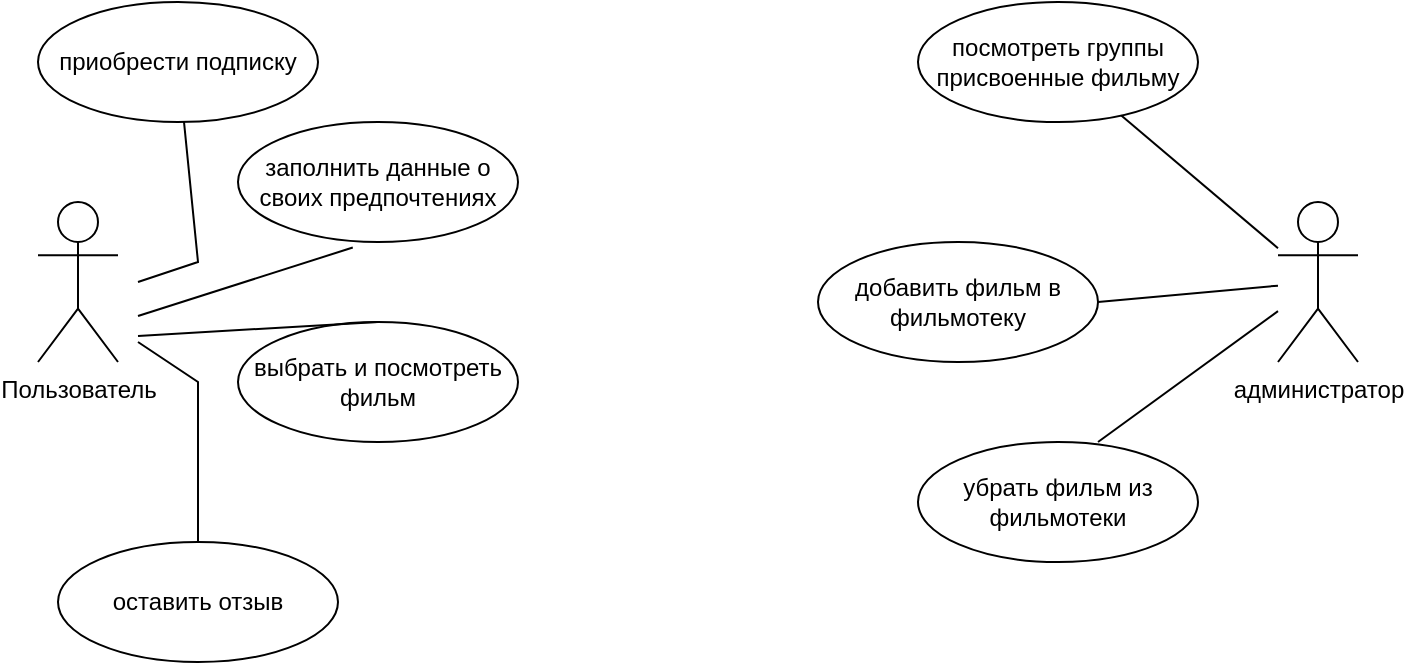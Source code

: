 <mxfile version="24.8.0" pages="3">
  <diagram id="aJzamvg7pJHE4_cSKNK6" name="Страница — 3">
    <mxGraphModel dx="844" dy="460" grid="1" gridSize="10" guides="1" tooltips="1" connect="1" arrows="1" fold="1" page="1" pageScale="1" pageWidth="827" pageHeight="1169" math="0" shadow="0">
      <root>
        <mxCell id="0" />
        <mxCell id="1" parent="0" />
        <mxCell id="3f-O7R7TfZXvoifJNQUg-1" value="Пользователь&lt;div&gt;&lt;br&gt;&lt;/div&gt;" style="shape=umlActor;verticalLabelPosition=bottom;verticalAlign=top;html=1;outlineConnect=0;" vertex="1" parent="1">
          <mxGeometry x="100" y="240" width="40" height="80" as="geometry" />
        </mxCell>
        <mxCell id="3f-O7R7TfZXvoifJNQUg-3" value="заполнить данные о своих предпочтениях" style="ellipse;whiteSpace=wrap;html=1;" vertex="1" parent="1">
          <mxGeometry x="200" y="200" width="140" height="60" as="geometry" />
        </mxCell>
        <mxCell id="3f-O7R7TfZXvoifJNQUg-4" value="приобрести подписку" style="ellipse;whiteSpace=wrap;html=1;" vertex="1" parent="1">
          <mxGeometry x="100" y="140" width="140" height="60" as="geometry" />
        </mxCell>
        <mxCell id="3f-O7R7TfZXvoifJNQUg-5" value="выбрать и посмотреть фильм" style="ellipse;whiteSpace=wrap;html=1;" vertex="1" parent="1">
          <mxGeometry x="200" y="300" width="140" height="60" as="geometry" />
        </mxCell>
        <mxCell id="3f-O7R7TfZXvoifJNQUg-6" value="оставить отзыв" style="ellipse;whiteSpace=wrap;html=1;" vertex="1" parent="1">
          <mxGeometry x="110" y="410" width="140" height="60" as="geometry" />
        </mxCell>
        <mxCell id="3f-O7R7TfZXvoifJNQUg-9" value="" style="endArrow=none;html=1;rounded=0;" edge="1" parent="1" source="3f-O7R7TfZXvoifJNQUg-6">
          <mxGeometry width="50" height="50" relative="1" as="geometry">
            <mxPoint x="400" y="370" as="sourcePoint" />
            <mxPoint x="150" y="310" as="targetPoint" />
            <Array as="points">
              <mxPoint x="180" y="330" />
            </Array>
          </mxGeometry>
        </mxCell>
        <mxCell id="3f-O7R7TfZXvoifJNQUg-10" value="" style="endArrow=none;html=1;rounded=0;exitX=0.5;exitY=0;exitDx=0;exitDy=0;" edge="1" parent="1" source="3f-O7R7TfZXvoifJNQUg-5">
          <mxGeometry width="50" height="50" relative="1" as="geometry">
            <mxPoint x="190" y="420" as="sourcePoint" />
            <mxPoint x="150" y="307" as="targetPoint" />
            <Array as="points" />
          </mxGeometry>
        </mxCell>
        <mxCell id="3f-O7R7TfZXvoifJNQUg-11" value="" style="endArrow=none;html=1;rounded=0;exitX=0.41;exitY=1.046;exitDx=0;exitDy=0;exitPerimeter=0;" edge="1" parent="1" source="3f-O7R7TfZXvoifJNQUg-3">
          <mxGeometry width="50" height="50" relative="1" as="geometry">
            <mxPoint x="270" y="290" as="sourcePoint" />
            <mxPoint x="150" y="297" as="targetPoint" />
            <Array as="points" />
          </mxGeometry>
        </mxCell>
        <mxCell id="3f-O7R7TfZXvoifJNQUg-12" value="" style="endArrow=none;html=1;rounded=0;" edge="1" parent="1" source="3f-O7R7TfZXvoifJNQUg-4">
          <mxGeometry width="50" height="50" relative="1" as="geometry">
            <mxPoint x="190" y="420" as="sourcePoint" />
            <mxPoint x="150" y="280" as="targetPoint" />
            <Array as="points">
              <mxPoint x="180" y="270" />
            </Array>
          </mxGeometry>
        </mxCell>
        <mxCell id="3f-O7R7TfZXvoifJNQUg-13" value="администратор" style="shape=umlActor;verticalLabelPosition=bottom;verticalAlign=top;html=1;outlineConnect=0;" vertex="1" parent="1">
          <mxGeometry x="720" y="240" width="40" height="80" as="geometry" />
        </mxCell>
        <mxCell id="3f-O7R7TfZXvoifJNQUg-14" value="добавить фильм в фильмотеку" style="ellipse;whiteSpace=wrap;html=1;" vertex="1" parent="1">
          <mxGeometry x="490" y="260" width="140" height="60" as="geometry" />
        </mxCell>
        <mxCell id="3f-O7R7TfZXvoifJNQUg-15" value="" style="endArrow=none;html=1;rounded=0;entryX=1;entryY=0.5;entryDx=0;entryDy=0;" edge="1" parent="1" source="3f-O7R7TfZXvoifJNQUg-13" target="3f-O7R7TfZXvoifJNQUg-14">
          <mxGeometry width="50" height="50" relative="1" as="geometry">
            <mxPoint x="740" y="286.5" as="sourcePoint" />
            <mxPoint x="620" y="293.5" as="targetPoint" />
            <Array as="points" />
          </mxGeometry>
        </mxCell>
        <mxCell id="3f-O7R7TfZXvoifJNQUg-16" value="убрать фильм из фильмотеки" style="ellipse;whiteSpace=wrap;html=1;" vertex="1" parent="1">
          <mxGeometry x="540" y="360" width="140" height="60" as="geometry" />
        </mxCell>
        <mxCell id="3f-O7R7TfZXvoifJNQUg-17" value="" style="endArrow=none;html=1;rounded=0;entryX=1;entryY=0.5;entryDx=0;entryDy=0;" edge="1" parent="1" source="3f-O7R7TfZXvoifJNQUg-13">
          <mxGeometry width="50" height="50" relative="1" as="geometry">
            <mxPoint x="720" y="352" as="sourcePoint" />
            <mxPoint x="630" y="360" as="targetPoint" />
            <Array as="points" />
          </mxGeometry>
        </mxCell>
        <mxCell id="3f-O7R7TfZXvoifJNQUg-19" value="посмотреть группы присвоенные фильму" style="ellipse;whiteSpace=wrap;html=1;" vertex="1" parent="1">
          <mxGeometry x="540" y="140" width="140" height="60" as="geometry" />
        </mxCell>
        <mxCell id="3f-O7R7TfZXvoifJNQUg-20" value="" style="endArrow=none;html=1;rounded=0;" edge="1" parent="1" source="3f-O7R7TfZXvoifJNQUg-19" target="3f-O7R7TfZXvoifJNQUg-13">
          <mxGeometry width="50" height="50" relative="1" as="geometry">
            <mxPoint x="720" y="200" as="sourcePoint" />
            <mxPoint x="630" y="265" as="targetPoint" />
            <Array as="points" />
          </mxGeometry>
        </mxCell>
      </root>
    </mxGraphModel>
  </diagram>
  <diagram id="xkIdjFDOpOMnGKvs9ujq" name="Страница — 4">
    <mxGraphModel dx="1224" dy="667" grid="1" gridSize="10" guides="1" tooltips="1" connect="1" arrows="1" fold="1" page="1" pageScale="1" pageWidth="827" pageHeight="1169" math="0" shadow="0">
      <root>
        <mxCell id="0" />
        <mxCell id="1" parent="0" />
        <mxCell id="wIJCy8qbQPiTf03IA1j--1" value="Пользователь" style="shape=table;startSize=30;container=1;collapsible=1;childLayout=tableLayout;fixedRows=1;rowLines=0;fontStyle=1;align=center;resizeLast=1;html=1;" vertex="1" parent="1">
          <mxGeometry x="60" y="220" width="180" height="140" as="geometry" />
        </mxCell>
        <mxCell id="wIJCy8qbQPiTf03IA1j--2" value="" style="shape=tableRow;horizontal=0;startSize=0;swimlaneHead=0;swimlaneBody=0;fillColor=none;collapsible=0;dropTarget=0;points=[[0,0.5],[1,0.5]];portConstraint=eastwest;top=0;left=0;right=0;bottom=1;" vertex="1" parent="wIJCy8qbQPiTf03IA1j--1">
          <mxGeometry y="30" width="180" height="30" as="geometry" />
        </mxCell>
        <mxCell id="wIJCy8qbQPiTf03IA1j--3" value="PK" style="shape=partialRectangle;connectable=0;fillColor=none;top=0;left=0;bottom=0;right=0;fontStyle=1;overflow=hidden;whiteSpace=wrap;html=1;" vertex="1" parent="wIJCy8qbQPiTf03IA1j--2">
          <mxGeometry width="30" height="30" as="geometry">
            <mxRectangle width="30" height="30" as="alternateBounds" />
          </mxGeometry>
        </mxCell>
        <mxCell id="wIJCy8qbQPiTf03IA1j--4" value="Почта" style="shape=partialRectangle;connectable=0;fillColor=none;top=0;left=0;bottom=0;right=0;align=left;spacingLeft=6;fontStyle=5;overflow=hidden;whiteSpace=wrap;html=1;" vertex="1" parent="wIJCy8qbQPiTf03IA1j--2">
          <mxGeometry x="30" width="150" height="30" as="geometry">
            <mxRectangle width="150" height="30" as="alternateBounds" />
          </mxGeometry>
        </mxCell>
        <mxCell id="wIJCy8qbQPiTf03IA1j--5" value="" style="shape=tableRow;horizontal=0;startSize=0;swimlaneHead=0;swimlaneBody=0;fillColor=none;collapsible=0;dropTarget=0;points=[[0,0.5],[1,0.5]];portConstraint=eastwest;top=0;left=0;right=0;bottom=0;" vertex="1" parent="wIJCy8qbQPiTf03IA1j--1">
          <mxGeometry y="60" width="180" height="30" as="geometry" />
        </mxCell>
        <mxCell id="wIJCy8qbQPiTf03IA1j--6" value="" style="shape=partialRectangle;connectable=0;fillColor=none;top=0;left=0;bottom=0;right=0;editable=1;overflow=hidden;whiteSpace=wrap;html=1;" vertex="1" parent="wIJCy8qbQPiTf03IA1j--5">
          <mxGeometry width="30" height="30" as="geometry">
            <mxRectangle width="30" height="30" as="alternateBounds" />
          </mxGeometry>
        </mxCell>
        <mxCell id="wIJCy8qbQPiTf03IA1j--7" value="Имя" style="shape=partialRectangle;connectable=0;fillColor=none;top=0;left=0;bottom=0;right=0;align=left;spacingLeft=6;overflow=hidden;whiteSpace=wrap;html=1;" vertex="1" parent="wIJCy8qbQPiTf03IA1j--5">
          <mxGeometry x="30" width="150" height="30" as="geometry">
            <mxRectangle width="150" height="30" as="alternateBounds" />
          </mxGeometry>
        </mxCell>
        <mxCell id="wIJCy8qbQPiTf03IA1j--8" value="" style="shape=tableRow;horizontal=0;startSize=0;swimlaneHead=0;swimlaneBody=0;fillColor=none;collapsible=0;dropTarget=0;points=[[0,0.5],[1,0.5]];portConstraint=eastwest;top=0;left=0;right=0;bottom=0;" vertex="1" parent="wIJCy8qbQPiTf03IA1j--1">
          <mxGeometry y="90" width="180" height="30" as="geometry" />
        </mxCell>
        <mxCell id="wIJCy8qbQPiTf03IA1j--9" value="" style="shape=partialRectangle;connectable=0;fillColor=none;top=0;left=0;bottom=0;right=0;editable=1;overflow=hidden;whiteSpace=wrap;html=1;" vertex="1" parent="wIJCy8qbQPiTf03IA1j--8">
          <mxGeometry width="30" height="30" as="geometry">
            <mxRectangle width="30" height="30" as="alternateBounds" />
          </mxGeometry>
        </mxCell>
        <mxCell id="wIJCy8qbQPiTf03IA1j--10" value="Целевые группы" style="shape=partialRectangle;connectable=0;fillColor=none;top=0;left=0;bottom=0;right=0;align=left;spacingLeft=6;overflow=hidden;whiteSpace=wrap;html=1;" vertex="1" parent="wIJCy8qbQPiTf03IA1j--8">
          <mxGeometry x="30" width="150" height="30" as="geometry">
            <mxRectangle width="150" height="30" as="alternateBounds" />
          </mxGeometry>
        </mxCell>
        <mxCell id="wIJCy8qbQPiTf03IA1j--11" value="" style="shape=tableRow;horizontal=0;startSize=0;swimlaneHead=0;swimlaneBody=0;fillColor=none;collapsible=0;dropTarget=0;points=[[0,0.5],[1,0.5]];portConstraint=eastwest;top=0;left=0;right=0;bottom=0;" vertex="1" parent="wIJCy8qbQPiTf03IA1j--1">
          <mxGeometry y="120" width="180" height="20" as="geometry" />
        </mxCell>
        <mxCell id="wIJCy8qbQPiTf03IA1j--12" value="" style="shape=partialRectangle;connectable=0;fillColor=none;top=0;left=0;bottom=0;right=0;editable=1;overflow=hidden;whiteSpace=wrap;html=1;" vertex="1" parent="wIJCy8qbQPiTf03IA1j--11">
          <mxGeometry width="30" height="20" as="geometry">
            <mxRectangle width="30" height="20" as="alternateBounds" />
          </mxGeometry>
        </mxCell>
        <mxCell id="wIJCy8qbQPiTf03IA1j--13" value="" style="shape=partialRectangle;connectable=0;fillColor=none;top=0;left=0;bottom=0;right=0;align=left;spacingLeft=6;overflow=hidden;whiteSpace=wrap;html=1;" vertex="1" parent="wIJCy8qbQPiTf03IA1j--11">
          <mxGeometry x="30" width="150" height="20" as="geometry">
            <mxRectangle width="150" height="20" as="alternateBounds" />
          </mxGeometry>
        </mxCell>
        <mxCell id="wIJCy8qbQPiTf03IA1j--33" value="Фильм" style="shape=table;startSize=30;container=1;collapsible=1;childLayout=tableLayout;fixedRows=1;rowLines=0;fontStyle=1;align=center;resizeLast=1;html=1;" vertex="1" parent="1">
          <mxGeometry x="320" y="20" width="180" height="150" as="geometry" />
        </mxCell>
        <mxCell id="wIJCy8qbQPiTf03IA1j--34" value="" style="shape=tableRow;horizontal=0;startSize=0;swimlaneHead=0;swimlaneBody=0;fillColor=none;collapsible=0;dropTarget=0;points=[[0,0.5],[1,0.5]];portConstraint=eastwest;top=0;left=0;right=0;bottom=1;" vertex="1" parent="wIJCy8qbQPiTf03IA1j--33">
          <mxGeometry y="30" width="180" height="30" as="geometry" />
        </mxCell>
        <mxCell id="wIJCy8qbQPiTf03IA1j--35" value="PK" style="shape=partialRectangle;connectable=0;fillColor=none;top=0;left=0;bottom=0;right=0;fontStyle=1;overflow=hidden;whiteSpace=wrap;html=1;" vertex="1" parent="wIJCy8qbQPiTf03IA1j--34">
          <mxGeometry width="30" height="30" as="geometry">
            <mxRectangle width="30" height="30" as="alternateBounds" />
          </mxGeometry>
        </mxCell>
        <mxCell id="wIJCy8qbQPiTf03IA1j--36" value="id Фильма" style="shape=partialRectangle;connectable=0;fillColor=none;top=0;left=0;bottom=0;right=0;align=left;spacingLeft=6;fontStyle=5;overflow=hidden;whiteSpace=wrap;html=1;" vertex="1" parent="wIJCy8qbQPiTf03IA1j--34">
          <mxGeometry x="30" width="150" height="30" as="geometry">
            <mxRectangle width="150" height="30" as="alternateBounds" />
          </mxGeometry>
        </mxCell>
        <mxCell id="wIJCy8qbQPiTf03IA1j--37" value="" style="shape=tableRow;horizontal=0;startSize=0;swimlaneHead=0;swimlaneBody=0;fillColor=none;collapsible=0;dropTarget=0;points=[[0,0.5],[1,0.5]];portConstraint=eastwest;top=0;left=0;right=0;bottom=0;" vertex="1" parent="wIJCy8qbQPiTf03IA1j--33">
          <mxGeometry y="60" width="180" height="30" as="geometry" />
        </mxCell>
        <mxCell id="wIJCy8qbQPiTf03IA1j--38" value="" style="shape=partialRectangle;connectable=0;fillColor=none;top=0;left=0;bottom=0;right=0;editable=1;overflow=hidden;whiteSpace=wrap;html=1;" vertex="1" parent="wIJCy8qbQPiTf03IA1j--37">
          <mxGeometry width="30" height="30" as="geometry">
            <mxRectangle width="30" height="30" as="alternateBounds" />
          </mxGeometry>
        </mxCell>
        <mxCell id="wIJCy8qbQPiTf03IA1j--39" value="Название" style="shape=partialRectangle;connectable=0;fillColor=none;top=0;left=0;bottom=0;right=0;align=left;spacingLeft=6;overflow=hidden;whiteSpace=wrap;html=1;" vertex="1" parent="wIJCy8qbQPiTf03IA1j--37">
          <mxGeometry x="30" width="150" height="30" as="geometry">
            <mxRectangle width="150" height="30" as="alternateBounds" />
          </mxGeometry>
        </mxCell>
        <mxCell id="wIJCy8qbQPiTf03IA1j--40" value="" style="shape=tableRow;horizontal=0;startSize=0;swimlaneHead=0;swimlaneBody=0;fillColor=none;collapsible=0;dropTarget=0;points=[[0,0.5],[1,0.5]];portConstraint=eastwest;top=0;left=0;right=0;bottom=0;" vertex="1" parent="wIJCy8qbQPiTf03IA1j--33">
          <mxGeometry y="90" width="180" height="30" as="geometry" />
        </mxCell>
        <mxCell id="wIJCy8qbQPiTf03IA1j--41" value="" style="shape=partialRectangle;connectable=0;fillColor=none;top=0;left=0;bottom=0;right=0;editable=1;overflow=hidden;whiteSpace=wrap;html=1;" vertex="1" parent="wIJCy8qbQPiTf03IA1j--40">
          <mxGeometry width="30" height="30" as="geometry">
            <mxRectangle width="30" height="30" as="alternateBounds" />
          </mxGeometry>
        </mxCell>
        <mxCell id="wIJCy8qbQPiTf03IA1j--42" value="Год выпуска" style="shape=partialRectangle;connectable=0;fillColor=none;top=0;left=0;bottom=0;right=0;align=left;spacingLeft=6;overflow=hidden;whiteSpace=wrap;html=1;" vertex="1" parent="wIJCy8qbQPiTf03IA1j--40">
          <mxGeometry x="30" width="150" height="30" as="geometry">
            <mxRectangle width="150" height="30" as="alternateBounds" />
          </mxGeometry>
        </mxCell>
        <mxCell id="wIJCy8qbQPiTf03IA1j--43" value="" style="shape=tableRow;horizontal=0;startSize=0;swimlaneHead=0;swimlaneBody=0;fillColor=none;collapsible=0;dropTarget=0;points=[[0,0.5],[1,0.5]];portConstraint=eastwest;top=0;left=0;right=0;bottom=0;" vertex="1" parent="wIJCy8qbQPiTf03IA1j--33">
          <mxGeometry y="120" width="180" height="30" as="geometry" />
        </mxCell>
        <mxCell id="wIJCy8qbQPiTf03IA1j--44" value="" style="shape=partialRectangle;connectable=0;fillColor=none;top=0;left=0;bottom=0;right=0;editable=1;overflow=hidden;whiteSpace=wrap;html=1;" vertex="1" parent="wIJCy8qbQPiTf03IA1j--43">
          <mxGeometry width="30" height="30" as="geometry">
            <mxRectangle width="30" height="30" as="alternateBounds" />
          </mxGeometry>
        </mxCell>
        <mxCell id="wIJCy8qbQPiTf03IA1j--45" value="Описание" style="shape=partialRectangle;connectable=0;fillColor=none;top=0;left=0;bottom=0;right=0;align=left;spacingLeft=6;overflow=hidden;whiteSpace=wrap;html=1;" vertex="1" parent="wIJCy8qbQPiTf03IA1j--43">
          <mxGeometry x="30" width="150" height="30" as="geometry">
            <mxRectangle width="150" height="30" as="alternateBounds" />
          </mxGeometry>
        </mxCell>
        <mxCell id="wIJCy8qbQPiTf03IA1j--63" value="Отзыв" style="shape=table;startSize=30;container=1;collapsible=1;childLayout=tableLayout;fixedRows=1;rowLines=0;fontStyle=1;align=center;resizeLast=1;html=1;" vertex="1" parent="1">
          <mxGeometry x="320" y="495" width="180" height="180" as="geometry" />
        </mxCell>
        <mxCell id="wIJCy8qbQPiTf03IA1j--64" value="" style="shape=tableRow;horizontal=0;startSize=0;swimlaneHead=0;swimlaneBody=0;fillColor=none;collapsible=0;dropTarget=0;points=[[0,0.5],[1,0.5]];portConstraint=eastwest;top=0;left=0;right=0;bottom=1;" vertex="1" parent="wIJCy8qbQPiTf03IA1j--63">
          <mxGeometry y="30" width="180" height="30" as="geometry" />
        </mxCell>
        <mxCell id="wIJCy8qbQPiTf03IA1j--65" value="PK" style="shape=partialRectangle;connectable=0;fillColor=none;top=0;left=0;bottom=0;right=0;fontStyle=1;overflow=hidden;whiteSpace=wrap;html=1;" vertex="1" parent="wIJCy8qbQPiTf03IA1j--64">
          <mxGeometry width="30" height="30" as="geometry">
            <mxRectangle width="30" height="30" as="alternateBounds" />
          </mxGeometry>
        </mxCell>
        <mxCell id="wIJCy8qbQPiTf03IA1j--66" value="id Отзыва" style="shape=partialRectangle;connectable=0;fillColor=none;top=0;left=0;bottom=0;right=0;align=left;spacingLeft=6;fontStyle=5;overflow=hidden;whiteSpace=wrap;html=1;" vertex="1" parent="wIJCy8qbQPiTf03IA1j--64">
          <mxGeometry x="30" width="150" height="30" as="geometry">
            <mxRectangle width="150" height="30" as="alternateBounds" />
          </mxGeometry>
        </mxCell>
        <mxCell id="wIJCy8qbQPiTf03IA1j--67" value="" style="shape=tableRow;horizontal=0;startSize=0;swimlaneHead=0;swimlaneBody=0;fillColor=none;collapsible=0;dropTarget=0;points=[[0,0.5],[1,0.5]];portConstraint=eastwest;top=0;left=0;right=0;bottom=0;" vertex="1" parent="wIJCy8qbQPiTf03IA1j--63">
          <mxGeometry y="60" width="180" height="30" as="geometry" />
        </mxCell>
        <mxCell id="wIJCy8qbQPiTf03IA1j--68" value="FK" style="shape=partialRectangle;connectable=0;fillColor=none;top=0;left=0;bottom=0;right=0;editable=1;overflow=hidden;whiteSpace=wrap;html=1;" vertex="1" parent="wIJCy8qbQPiTf03IA1j--67">
          <mxGeometry width="30" height="30" as="geometry">
            <mxRectangle width="30" height="30" as="alternateBounds" />
          </mxGeometry>
        </mxCell>
        <mxCell id="wIJCy8qbQPiTf03IA1j--69" value="id Фильма" style="shape=partialRectangle;connectable=0;fillColor=none;top=0;left=0;bottom=0;right=0;align=left;spacingLeft=6;overflow=hidden;whiteSpace=wrap;html=1;" vertex="1" parent="wIJCy8qbQPiTf03IA1j--67">
          <mxGeometry x="30" width="150" height="30" as="geometry">
            <mxRectangle width="150" height="30" as="alternateBounds" />
          </mxGeometry>
        </mxCell>
        <mxCell id="wIJCy8qbQPiTf03IA1j--70" value="" style="shape=tableRow;horizontal=0;startSize=0;swimlaneHead=0;swimlaneBody=0;fillColor=none;collapsible=0;dropTarget=0;points=[[0,0.5],[1,0.5]];portConstraint=eastwest;top=0;left=0;right=0;bottom=0;" vertex="1" parent="wIJCy8qbQPiTf03IA1j--63">
          <mxGeometry y="90" width="180" height="30" as="geometry" />
        </mxCell>
        <mxCell id="wIJCy8qbQPiTf03IA1j--71" value="FK" style="shape=partialRectangle;connectable=0;fillColor=none;top=0;left=0;bottom=0;right=0;editable=1;overflow=hidden;whiteSpace=wrap;html=1;" vertex="1" parent="wIJCy8qbQPiTf03IA1j--70">
          <mxGeometry width="30" height="30" as="geometry">
            <mxRectangle width="30" height="30" as="alternateBounds" />
          </mxGeometry>
        </mxCell>
        <mxCell id="wIJCy8qbQPiTf03IA1j--72" value="Почта пользователя" style="shape=partialRectangle;connectable=0;fillColor=none;top=0;left=0;bottom=0;right=0;align=left;spacingLeft=6;overflow=hidden;whiteSpace=wrap;html=1;" vertex="1" parent="wIJCy8qbQPiTf03IA1j--70">
          <mxGeometry x="30" width="150" height="30" as="geometry">
            <mxRectangle width="150" height="30" as="alternateBounds" />
          </mxGeometry>
        </mxCell>
        <mxCell id="wIJCy8qbQPiTf03IA1j--76" value="" style="shape=tableRow;horizontal=0;startSize=0;swimlaneHead=0;swimlaneBody=0;fillColor=none;collapsible=0;dropTarget=0;points=[[0,0.5],[1,0.5]];portConstraint=eastwest;top=0;left=0;right=0;bottom=0;" vertex="1" parent="wIJCy8qbQPiTf03IA1j--63">
          <mxGeometry y="120" width="180" height="30" as="geometry" />
        </mxCell>
        <mxCell id="wIJCy8qbQPiTf03IA1j--77" value="" style="shape=partialRectangle;connectable=0;fillColor=none;top=0;left=0;bottom=0;right=0;editable=1;overflow=hidden;whiteSpace=wrap;html=1;" vertex="1" parent="wIJCy8qbQPiTf03IA1j--76">
          <mxGeometry width="30" height="30" as="geometry">
            <mxRectangle width="30" height="30" as="alternateBounds" />
          </mxGeometry>
        </mxCell>
        <mxCell id="wIJCy8qbQPiTf03IA1j--78" value="оценка" style="shape=partialRectangle;connectable=0;fillColor=none;top=0;left=0;bottom=0;right=0;align=left;spacingLeft=6;overflow=hidden;whiteSpace=wrap;html=1;" vertex="1" parent="wIJCy8qbQPiTf03IA1j--76">
          <mxGeometry x="30" width="150" height="30" as="geometry">
            <mxRectangle width="150" height="30" as="alternateBounds" />
          </mxGeometry>
        </mxCell>
        <mxCell id="wIJCy8qbQPiTf03IA1j--73" value="" style="shape=tableRow;horizontal=0;startSize=0;swimlaneHead=0;swimlaneBody=0;fillColor=none;collapsible=0;dropTarget=0;points=[[0,0.5],[1,0.5]];portConstraint=eastwest;top=0;left=0;right=0;bottom=0;" vertex="1" parent="wIJCy8qbQPiTf03IA1j--63">
          <mxGeometry y="150" width="180" height="30" as="geometry" />
        </mxCell>
        <mxCell id="wIJCy8qbQPiTf03IA1j--74" value="" style="shape=partialRectangle;connectable=0;fillColor=none;top=0;left=0;bottom=0;right=0;editable=1;overflow=hidden;whiteSpace=wrap;html=1;" vertex="1" parent="wIJCy8qbQPiTf03IA1j--73">
          <mxGeometry width="30" height="30" as="geometry">
            <mxRectangle width="30" height="30" as="alternateBounds" />
          </mxGeometry>
        </mxCell>
        <mxCell id="wIJCy8qbQPiTf03IA1j--75" value="комментарий" style="shape=partialRectangle;connectable=0;fillColor=none;top=0;left=0;bottom=0;right=0;align=left;spacingLeft=6;overflow=hidden;whiteSpace=wrap;html=1;" vertex="1" parent="wIJCy8qbQPiTf03IA1j--73">
          <mxGeometry x="30" width="150" height="30" as="geometry">
            <mxRectangle width="150" height="30" as="alternateBounds" />
          </mxGeometry>
        </mxCell>
        <mxCell id="wIJCy8qbQPiTf03IA1j--80" value="" style="edgeStyle=entityRelationEdgeStyle;fontSize=12;html=1;endArrow=ERzeroToMany;startArrow=ERmandOne;rounded=0;entryX=0;entryY=0.5;entryDx=0;entryDy=0;exitX=1;exitY=0.5;exitDx=0;exitDy=0;" edge="1" parent="1" source="wIJCy8qbQPiTf03IA1j--2" target="wIJCy8qbQPiTf03IA1j--70">
          <mxGeometry width="100" height="100" relative="1" as="geometry">
            <mxPoint x="410" y="350" as="sourcePoint" />
            <mxPoint x="510" y="250" as="targetPoint" />
            <Array as="points">
              <mxPoint x="170" y="440" />
              <mxPoint x="170" y="420" />
            </Array>
          </mxGeometry>
        </mxCell>
        <mxCell id="wIJCy8qbQPiTf03IA1j--82" value="Администратор" style="shape=table;startSize=30;container=1;collapsible=1;childLayout=tableLayout;fixedRows=1;rowLines=0;fontStyle=1;align=center;resizeLast=1;html=1;" vertex="1" parent="1">
          <mxGeometry x="590" y="220" width="180" height="140" as="geometry" />
        </mxCell>
        <mxCell id="wIJCy8qbQPiTf03IA1j--83" value="" style="shape=tableRow;horizontal=0;startSize=0;swimlaneHead=0;swimlaneBody=0;fillColor=none;collapsible=0;dropTarget=0;points=[[0,0.5],[1,0.5]];portConstraint=eastwest;top=0;left=0;right=0;bottom=1;" vertex="1" parent="wIJCy8qbQPiTf03IA1j--82">
          <mxGeometry y="30" width="180" height="30" as="geometry" />
        </mxCell>
        <mxCell id="wIJCy8qbQPiTf03IA1j--84" value="PK" style="shape=partialRectangle;connectable=0;fillColor=none;top=0;left=0;bottom=0;right=0;fontStyle=1;overflow=hidden;whiteSpace=wrap;html=1;" vertex="1" parent="wIJCy8qbQPiTf03IA1j--83">
          <mxGeometry width="30" height="30" as="geometry">
            <mxRectangle width="30" height="30" as="alternateBounds" />
          </mxGeometry>
        </mxCell>
        <mxCell id="wIJCy8qbQPiTf03IA1j--85" value="id Администратора" style="shape=partialRectangle;connectable=0;fillColor=none;top=0;left=0;bottom=0;right=0;align=left;spacingLeft=6;fontStyle=5;overflow=hidden;whiteSpace=wrap;html=1;" vertex="1" parent="wIJCy8qbQPiTf03IA1j--83">
          <mxGeometry x="30" width="150" height="30" as="geometry">
            <mxRectangle width="150" height="30" as="alternateBounds" />
          </mxGeometry>
        </mxCell>
        <mxCell id="wIJCy8qbQPiTf03IA1j--86" value="" style="shape=tableRow;horizontal=0;startSize=0;swimlaneHead=0;swimlaneBody=0;fillColor=none;collapsible=0;dropTarget=0;points=[[0,0.5],[1,0.5]];portConstraint=eastwest;top=0;left=0;right=0;bottom=0;" vertex="1" parent="wIJCy8qbQPiTf03IA1j--82">
          <mxGeometry y="60" width="180" height="30" as="geometry" />
        </mxCell>
        <mxCell id="wIJCy8qbQPiTf03IA1j--87" value="" style="shape=partialRectangle;connectable=0;fillColor=none;top=0;left=0;bottom=0;right=0;editable=1;overflow=hidden;whiteSpace=wrap;html=1;" vertex="1" parent="wIJCy8qbQPiTf03IA1j--86">
          <mxGeometry width="30" height="30" as="geometry">
            <mxRectangle width="30" height="30" as="alternateBounds" />
          </mxGeometry>
        </mxCell>
        <mxCell id="wIJCy8qbQPiTf03IA1j--88" value="имя" style="shape=partialRectangle;connectable=0;fillColor=none;top=0;left=0;bottom=0;right=0;align=left;spacingLeft=6;overflow=hidden;whiteSpace=wrap;html=1;" vertex="1" parent="wIJCy8qbQPiTf03IA1j--86">
          <mxGeometry x="30" width="150" height="30" as="geometry">
            <mxRectangle width="150" height="30" as="alternateBounds" />
          </mxGeometry>
        </mxCell>
        <mxCell id="wIJCy8qbQPiTf03IA1j--89" value="" style="shape=tableRow;horizontal=0;startSize=0;swimlaneHead=0;swimlaneBody=0;fillColor=none;collapsible=0;dropTarget=0;points=[[0,0.5],[1,0.5]];portConstraint=eastwest;top=0;left=0;right=0;bottom=0;" vertex="1" parent="wIJCy8qbQPiTf03IA1j--82">
          <mxGeometry y="90" width="180" height="30" as="geometry" />
        </mxCell>
        <mxCell id="wIJCy8qbQPiTf03IA1j--90" value="" style="shape=partialRectangle;connectable=0;fillColor=none;top=0;left=0;bottom=0;right=0;editable=1;overflow=hidden;whiteSpace=wrap;html=1;" vertex="1" parent="wIJCy8qbQPiTf03IA1j--89">
          <mxGeometry width="30" height="30" as="geometry">
            <mxRectangle width="30" height="30" as="alternateBounds" />
          </mxGeometry>
        </mxCell>
        <mxCell id="wIJCy8qbQPiTf03IA1j--91" value="почта" style="shape=partialRectangle;connectable=0;fillColor=none;top=0;left=0;bottom=0;right=0;align=left;spacingLeft=6;overflow=hidden;whiteSpace=wrap;html=1;" vertex="1" parent="wIJCy8qbQPiTf03IA1j--89">
          <mxGeometry x="30" width="150" height="30" as="geometry">
            <mxRectangle width="150" height="30" as="alternateBounds" />
          </mxGeometry>
        </mxCell>
        <mxCell id="wIJCy8qbQPiTf03IA1j--92" value="" style="shape=tableRow;horizontal=0;startSize=0;swimlaneHead=0;swimlaneBody=0;fillColor=none;collapsible=0;dropTarget=0;points=[[0,0.5],[1,0.5]];portConstraint=eastwest;top=0;left=0;right=0;bottom=0;" vertex="1" parent="wIJCy8qbQPiTf03IA1j--82">
          <mxGeometry y="120" width="180" height="20" as="geometry" />
        </mxCell>
        <mxCell id="wIJCy8qbQPiTf03IA1j--93" value="" style="shape=partialRectangle;connectable=0;fillColor=none;top=0;left=0;bottom=0;right=0;editable=1;overflow=hidden;whiteSpace=wrap;html=1;" vertex="1" parent="wIJCy8qbQPiTf03IA1j--92">
          <mxGeometry width="30" height="20" as="geometry">
            <mxRectangle width="30" height="20" as="alternateBounds" />
          </mxGeometry>
        </mxCell>
        <mxCell id="wIJCy8qbQPiTf03IA1j--94" value="" style="shape=partialRectangle;connectable=0;fillColor=none;top=0;left=0;bottom=0;right=0;align=left;spacingLeft=6;overflow=hidden;whiteSpace=wrap;html=1;" vertex="1" parent="wIJCy8qbQPiTf03IA1j--92">
          <mxGeometry x="30" width="150" height="20" as="geometry">
            <mxRectangle width="150" height="20" as="alternateBounds" />
          </mxGeometry>
        </mxCell>
        <mxCell id="wIJCy8qbQPiTf03IA1j--95" value="" style="edgeStyle=entityRelationEdgeStyle;fontSize=12;html=1;endArrow=ERoneToMany;startArrow=ERmandOne;rounded=0;entryX=1;entryY=0.25;entryDx=0;entryDy=0;exitX=-0.022;exitY=0.093;exitDx=0;exitDy=0;exitPerimeter=0;" edge="1" parent="1" source="wIJCy8qbQPiTf03IA1j--82" target="wIJCy8qbQPiTf03IA1j--33">
          <mxGeometry width="100" height="100" relative="1" as="geometry">
            <mxPoint x="650" y="190" as="sourcePoint" />
            <mxPoint x="540" y="260" as="targetPoint" />
          </mxGeometry>
        </mxCell>
        <mxCell id="a96oUlowdI7t2f-S3ibD-1" value="Группа" style="shape=table;startSize=30;container=1;collapsible=1;childLayout=tableLayout;fixedRows=1;rowLines=0;fontStyle=1;align=center;resizeLast=1;html=1;" vertex="1" parent="1">
          <mxGeometry x="60" y="40" width="180" height="110" as="geometry" />
        </mxCell>
        <mxCell id="a96oUlowdI7t2f-S3ibD-2" value="" style="shape=tableRow;horizontal=0;startSize=0;swimlaneHead=0;swimlaneBody=0;fillColor=none;collapsible=0;dropTarget=0;points=[[0,0.5],[1,0.5]];portConstraint=eastwest;top=0;left=0;right=0;bottom=1;" vertex="1" parent="a96oUlowdI7t2f-S3ibD-1">
          <mxGeometry y="30" width="180" height="30" as="geometry" />
        </mxCell>
        <mxCell id="a96oUlowdI7t2f-S3ibD-3" value="PK" style="shape=partialRectangle;connectable=0;fillColor=none;top=0;left=0;bottom=0;right=0;fontStyle=1;overflow=hidden;whiteSpace=wrap;html=1;" vertex="1" parent="a96oUlowdI7t2f-S3ibD-2">
          <mxGeometry width="30" height="30" as="geometry">
            <mxRectangle width="30" height="30" as="alternateBounds" />
          </mxGeometry>
        </mxCell>
        <mxCell id="a96oUlowdI7t2f-S3ibD-4" value="Имя группы" style="shape=partialRectangle;connectable=0;fillColor=none;top=0;left=0;bottom=0;right=0;align=left;spacingLeft=6;fontStyle=5;overflow=hidden;whiteSpace=wrap;html=1;" vertex="1" parent="a96oUlowdI7t2f-S3ibD-2">
          <mxGeometry x="30" width="150" height="30" as="geometry">
            <mxRectangle width="150" height="30" as="alternateBounds" />
          </mxGeometry>
        </mxCell>
        <mxCell id="a96oUlowdI7t2f-S3ibD-8" value="" style="shape=tableRow;horizontal=0;startSize=0;swimlaneHead=0;swimlaneBody=0;fillColor=none;collapsible=0;dropTarget=0;points=[[0,0.5],[1,0.5]];portConstraint=eastwest;top=0;left=0;right=0;bottom=0;" vertex="1" parent="a96oUlowdI7t2f-S3ibD-1">
          <mxGeometry y="60" width="180" height="30" as="geometry" />
        </mxCell>
        <mxCell id="a96oUlowdI7t2f-S3ibD-9" value="" style="shape=partialRectangle;connectable=0;fillColor=none;top=0;left=0;bottom=0;right=0;editable=1;overflow=hidden;whiteSpace=wrap;html=1;" vertex="1" parent="a96oUlowdI7t2f-S3ibD-8">
          <mxGeometry width="30" height="30" as="geometry">
            <mxRectangle width="30" height="30" as="alternateBounds" />
          </mxGeometry>
        </mxCell>
        <mxCell id="a96oUlowdI7t2f-S3ibD-10" value="" style="shape=partialRectangle;connectable=0;fillColor=none;top=0;left=0;bottom=0;right=0;align=left;spacingLeft=6;overflow=hidden;whiteSpace=wrap;html=1;" vertex="1" parent="a96oUlowdI7t2f-S3ibD-8">
          <mxGeometry x="30" width="150" height="30" as="geometry">
            <mxRectangle width="150" height="30" as="alternateBounds" />
          </mxGeometry>
        </mxCell>
        <mxCell id="a96oUlowdI7t2f-S3ibD-11" value="" style="shape=tableRow;horizontal=0;startSize=0;swimlaneHead=0;swimlaneBody=0;fillColor=none;collapsible=0;dropTarget=0;points=[[0,0.5],[1,0.5]];portConstraint=eastwest;top=0;left=0;right=0;bottom=0;" vertex="1" parent="a96oUlowdI7t2f-S3ibD-1">
          <mxGeometry y="90" width="180" height="20" as="geometry" />
        </mxCell>
        <mxCell id="a96oUlowdI7t2f-S3ibD-12" value="" style="shape=partialRectangle;connectable=0;fillColor=none;top=0;left=0;bottom=0;right=0;editable=1;overflow=hidden;whiteSpace=wrap;html=1;" vertex="1" parent="a96oUlowdI7t2f-S3ibD-11">
          <mxGeometry width="30" height="20" as="geometry">
            <mxRectangle width="30" height="20" as="alternateBounds" />
          </mxGeometry>
        </mxCell>
        <mxCell id="a96oUlowdI7t2f-S3ibD-13" value="" style="shape=partialRectangle;connectable=0;fillColor=none;top=0;left=0;bottom=0;right=0;align=left;spacingLeft=6;overflow=hidden;whiteSpace=wrap;html=1;" vertex="1" parent="a96oUlowdI7t2f-S3ibD-11">
          <mxGeometry x="30" width="150" height="20" as="geometry">
            <mxRectangle width="150" height="20" as="alternateBounds" />
          </mxGeometry>
        </mxCell>
        <mxCell id="a96oUlowdI7t2f-S3ibD-16" value="" style="edgeStyle=entityRelationEdgeStyle;fontSize=12;html=1;endArrow=ERzeroToMany;startArrow=ERmandOne;rounded=0;exitX=1;exitY=0.5;exitDx=0;exitDy=0;" edge="1" parent="1" source="wIJCy8qbQPiTf03IA1j--67" target="wIJCy8qbQPiTf03IA1j--34">
          <mxGeometry width="100" height="100" relative="1" as="geometry">
            <mxPoint x="680" y="575" as="sourcePoint" />
            <mxPoint x="680" y="100" as="targetPoint" />
            <Array as="points">
              <mxPoint x="512" y="382" />
              <mxPoint x="512" y="362" />
            </Array>
          </mxGeometry>
        </mxCell>
      </root>
    </mxGraphModel>
  </diagram>
  <diagram id="RiuQN4A66rKNgbmai-xY" name="Страница — 5">
    <mxGraphModel dx="1224" dy="667" grid="1" gridSize="10" guides="1" tooltips="1" connect="1" arrows="1" fold="1" page="1" pageScale="1" pageWidth="827" pageHeight="1169" math="0" shadow="0">
      <root>
        <mxCell id="0" />
        <mxCell id="1" parent="0" />
        <mxCell id="SCPAjFtOJ_AmEUpELCUd-1" value="подписка" style="swimlane;fontStyle=0;childLayout=stackLayout;horizontal=1;startSize=26;fillColor=none;horizontalStack=0;resizeParent=1;resizeParentMax=0;resizeLast=0;collapsible=1;marginBottom=0;whiteSpace=wrap;html=1;" vertex="1" parent="1">
          <mxGeometry x="640" y="90" width="140" height="78" as="geometry" />
        </mxCell>
        <mxCell id="SCPAjFtOJ_AmEUpELCUd-2" value="вид: string" style="text;strokeColor=none;fillColor=none;align=left;verticalAlign=top;spacingLeft=4;spacingRight=4;overflow=hidden;rotatable=0;points=[[0,0.5],[1,0.5]];portConstraint=eastwest;whiteSpace=wrap;html=1;" vertex="1" parent="SCPAjFtOJ_AmEUpELCUd-1">
          <mxGeometry y="26" width="140" height="26" as="geometry" />
        </mxCell>
        <mxCell id="SCPAjFtOJ_AmEUpELCUd-3" value="цена: float" style="text;strokeColor=none;fillColor=none;align=left;verticalAlign=top;spacingLeft=4;spacingRight=4;overflow=hidden;rotatable=0;points=[[0,0.5],[1,0.5]];portConstraint=eastwest;whiteSpace=wrap;html=1;" vertex="1" parent="SCPAjFtOJ_AmEUpELCUd-1">
          <mxGeometry y="52" width="140" height="26" as="geometry" />
        </mxCell>
        <mxCell id="SCPAjFtOJ_AmEUpELCUd-5" value="пользователь" style="swimlane;fontStyle=1;align=center;verticalAlign=top;childLayout=stackLayout;horizontal=1;startSize=26;horizontalStack=0;resizeParent=1;resizeParentMax=0;resizeLast=0;collapsible=1;marginBottom=0;whiteSpace=wrap;html=1;" vertex="1" parent="1">
          <mxGeometry x="380" y="90" width="160" height="202" as="geometry" />
        </mxCell>
        <mxCell id="SCPAjFtOJ_AmEUpELCUd-9" value="имя: string" style="text;strokeColor=none;fillColor=none;align=left;verticalAlign=top;spacingLeft=4;spacingRight=4;overflow=hidden;rotatable=0;points=[[0,0.5],[1,0.5]];portConstraint=eastwest;whiteSpace=wrap;html=1;" vertex="1" parent="SCPAjFtOJ_AmEUpELCUd-5">
          <mxGeometry y="26" width="160" height="24" as="geometry" />
        </mxCell>
        <mxCell id="SCPAjFtOJ_AmEUpELCUd-6" value="почта: string" style="text;strokeColor=none;fillColor=none;align=left;verticalAlign=top;spacingLeft=4;spacingRight=4;overflow=hidden;rotatable=0;points=[[0,0.5],[1,0.5]];portConstraint=eastwest;whiteSpace=wrap;html=1;" vertex="1" parent="SCPAjFtOJ_AmEUpELCUd-5">
          <mxGeometry y="50" width="160" height="24" as="geometry" />
        </mxCell>
        <mxCell id="SCPAjFtOJ_AmEUpELCUd-7" value="" style="line;strokeWidth=1;fillColor=none;align=left;verticalAlign=middle;spacingTop=-1;spacingLeft=3;spacingRight=3;rotatable=0;labelPosition=right;points=[];portConstraint=eastwest;strokeColor=inherit;" vertex="1" parent="SCPAjFtOJ_AmEUpELCUd-5">
          <mxGeometry y="74" width="160" height="8" as="geometry" />
        </mxCell>
        <mxCell id="SCPAjFtOJ_AmEUpELCUd-32" value="покупка_подписки&lt;div&gt;(подписка):void&lt;/div&gt;" style="text;strokeColor=none;fillColor=none;align=left;verticalAlign=top;spacingLeft=4;spacingRight=4;overflow=hidden;rotatable=0;points=[[0,0.5],[1,0.5]];portConstraint=eastwest;whiteSpace=wrap;html=1;" vertex="1" parent="SCPAjFtOJ_AmEUpELCUd-5">
          <mxGeometry y="82" width="160" height="38" as="geometry" />
        </mxCell>
        <mxCell id="SCPAjFtOJ_AmEUpELCUd-8" value="оставить_отзыв&lt;div&gt;(фильм):void&lt;/div&gt;" style="text;strokeColor=none;fillColor=none;align=left;verticalAlign=top;spacingLeft=4;spacingRight=4;overflow=hidden;rotatable=0;points=[[0,0.5],[1,0.5]];portConstraint=eastwest;whiteSpace=wrap;html=1;" vertex="1" parent="SCPAjFtOJ_AmEUpELCUd-5">
          <mxGeometry y="120" width="160" height="40" as="geometry" />
        </mxCell>
        <mxCell id="SCPAjFtOJ_AmEUpELCUd-42" value="посмотреть_фильм&lt;div&gt;(фильм) : void&lt;/div&gt;" style="text;strokeColor=none;fillColor=none;align=left;verticalAlign=top;spacingLeft=4;spacingRight=4;overflow=hidden;rotatable=0;points=[[0,0.5],[1,0.5]];portConstraint=eastwest;whiteSpace=wrap;html=1;" vertex="1" parent="SCPAjFtOJ_AmEUpELCUd-5">
          <mxGeometry y="160" width="160" height="42" as="geometry" />
        </mxCell>
        <mxCell id="SCPAjFtOJ_AmEUpELCUd-11" value="" style="endArrow=none;html=1;rounded=0;entryX=0;entryY=0;entryDx=0;entryDy=0;exitX=1;exitY=0;exitDx=0;exitDy=0;" edge="1" parent="1" source="SCPAjFtOJ_AmEUpELCUd-5" target="SCPAjFtOJ_AmEUpELCUd-1">
          <mxGeometry relative="1" as="geometry">
            <mxPoint x="540" y="143.5" as="sourcePoint" />
            <mxPoint x="630" y="144" as="targetPoint" />
          </mxGeometry>
        </mxCell>
        <mxCell id="SCPAjFtOJ_AmEUpELCUd-12" value="1" style="resizable=0;html=1;whiteSpace=wrap;align=left;verticalAlign=bottom;" connectable="0" vertex="1" parent="SCPAjFtOJ_AmEUpELCUd-11">
          <mxGeometry x="-1" relative="1" as="geometry" />
        </mxCell>
        <mxCell id="SCPAjFtOJ_AmEUpELCUd-13" value="1...*" style="resizable=0;html=1;whiteSpace=wrap;align=right;verticalAlign=bottom;" connectable="0" vertex="1" parent="SCPAjFtOJ_AmEUpELCUd-11">
          <mxGeometry x="1" relative="1" as="geometry" />
        </mxCell>
        <mxCell id="SCPAjFtOJ_AmEUpELCUd-27" value="Отзыв" style="swimlane;fontStyle=0;childLayout=stackLayout;horizontal=1;startSize=26;fillColor=none;horizontalStack=0;resizeParent=1;resizeParentMax=0;resizeLast=0;collapsible=1;marginBottom=0;whiteSpace=wrap;html=1;" vertex="1" parent="1">
          <mxGeometry x="150" y="90" width="140" height="120" as="geometry" />
        </mxCell>
        <mxCell id="SCPAjFtOJ_AmEUpELCUd-28" value="оценка: int" style="text;strokeColor=none;fillColor=none;align=left;verticalAlign=top;spacingLeft=4;spacingRight=4;overflow=hidden;rotatable=0;points=[[0,0.5],[1,0.5]];portConstraint=eastwest;whiteSpace=wrap;html=1;" vertex="1" parent="SCPAjFtOJ_AmEUpELCUd-27">
          <mxGeometry y="26" width="140" height="26" as="geometry" />
        </mxCell>
        <mxCell id="SCPAjFtOJ_AmEUpELCUd-29" value="комментарии: string" style="text;strokeColor=none;fillColor=none;align=left;verticalAlign=top;spacingLeft=4;spacingRight=4;overflow=hidden;rotatable=0;points=[[0,0.5],[1,0.5]];portConstraint=eastwest;whiteSpace=wrap;html=1;" vertex="1" parent="SCPAjFtOJ_AmEUpELCUd-27">
          <mxGeometry y="52" width="140" height="26" as="geometry" />
        </mxCell>
        <mxCell id="SCPAjFtOJ_AmEUpELCUd-30" value="имя_пользователя: пользователь" style="text;strokeColor=none;fillColor=none;align=left;verticalAlign=top;spacingLeft=4;spacingRight=4;overflow=hidden;rotatable=0;points=[[0,0.5],[1,0.5]];portConstraint=eastwest;whiteSpace=wrap;html=1;" vertex="1" parent="SCPAjFtOJ_AmEUpELCUd-27">
          <mxGeometry y="78" width="140" height="42" as="geometry" />
        </mxCell>
        <mxCell id="SCPAjFtOJ_AmEUpELCUd-33" value="" style="endArrow=none;html=1;rounded=0;entryX=1;entryY=0;entryDx=0;entryDy=0;exitX=0;exitY=0;exitDx=0;exitDy=0;" edge="1" parent="1" source="SCPAjFtOJ_AmEUpELCUd-5" target="SCPAjFtOJ_AmEUpELCUd-27">
          <mxGeometry relative="1" as="geometry">
            <mxPoint x="298" y="118" as="sourcePoint" />
            <mxPoint x="380" y="114" as="targetPoint" />
          </mxGeometry>
        </mxCell>
        <mxCell id="SCPAjFtOJ_AmEUpELCUd-34" value="1" style="resizable=0;html=1;whiteSpace=wrap;align=left;verticalAlign=bottom;" connectable="0" vertex="1" parent="SCPAjFtOJ_AmEUpELCUd-33">
          <mxGeometry x="-1" relative="1" as="geometry" />
        </mxCell>
        <mxCell id="SCPAjFtOJ_AmEUpELCUd-35" value="1...*" style="resizable=0;html=1;whiteSpace=wrap;align=right;verticalAlign=bottom;" connectable="0" vertex="1" parent="SCPAjFtOJ_AmEUpELCUd-33">
          <mxGeometry x="1" relative="1" as="geometry" />
        </mxCell>
        <mxCell id="TAhD6XSeeeFHr-29TmHg-1" value="Система подбора рекомендация" style="swimlane;fontStyle=0;childLayout=stackLayout;horizontal=1;startSize=26;fillColor=none;horizontalStack=0;resizeParent=1;resizeParentMax=0;resizeLast=0;collapsible=1;marginBottom=0;whiteSpace=wrap;html=1;" vertex="1" parent="1">
          <mxGeometry x="150" y="390" width="140" height="90" as="geometry" />
        </mxCell>
        <mxCell id="TAhD6XSeeeFHr-29TmHg-2" value="Перераспределить_&lt;div&gt;фильмы_по_группам&lt;/div&gt;&lt;div&gt;(отзывы): рекомендации&lt;/div&gt;" style="text;strokeColor=none;fillColor=none;align=left;verticalAlign=top;spacingLeft=4;spacingRight=4;overflow=hidden;rotatable=0;points=[[0,0.5],[1,0.5]];portConstraint=eastwest;whiteSpace=wrap;html=1;" vertex="1" parent="TAhD6XSeeeFHr-29TmHg-1">
          <mxGeometry y="26" width="140" height="64" as="geometry" />
        </mxCell>
        <mxCell id="TAhD6XSeeeFHr-29TmHg-5" value="" style="endArrow=none;html=1;rounded=0;entryX=0.493;entryY=1;entryDx=0;entryDy=0;exitX=0.5;exitY=0;exitDx=0;exitDy=0;entryPerimeter=0;" edge="1" parent="1" source="TAhD6XSeeeFHr-29TmHg-1" target="SCPAjFtOJ_AmEUpELCUd-30">
          <mxGeometry relative="1" as="geometry">
            <mxPoint x="250" y="292" as="sourcePoint" />
            <mxPoint x="160" y="292" as="targetPoint" />
          </mxGeometry>
        </mxCell>
        <mxCell id="TAhD6XSeeeFHr-29TmHg-6" value="1" style="resizable=0;html=1;whiteSpace=wrap;align=left;verticalAlign=bottom;" connectable="0" vertex="1" parent="TAhD6XSeeeFHr-29TmHg-5">
          <mxGeometry x="-1" relative="1" as="geometry">
            <mxPoint as="offset" />
          </mxGeometry>
        </mxCell>
        <mxCell id="TAhD6XSeeeFHr-29TmHg-7" value="1...*" style="resizable=0;html=1;whiteSpace=wrap;align=right;verticalAlign=bottom;" connectable="0" vertex="1" parent="TAhD6XSeeeFHr-29TmHg-5">
          <mxGeometry x="1" relative="1" as="geometry">
            <mxPoint x="31" y="20" as="offset" />
          </mxGeometry>
        </mxCell>
        <mxCell id="BS1uMHne4Jv_6gOUI4sJ-1" value="Рекомендация" style="swimlane;fontStyle=0;childLayout=stackLayout;horizontal=1;startSize=26;fillColor=none;horizontalStack=0;resizeParent=1;resizeParentMax=0;resizeLast=0;collapsible=1;marginBottom=0;whiteSpace=wrap;html=1;" vertex="1" parent="1">
          <mxGeometry x="640" y="200" width="140" height="130" as="geometry" />
        </mxCell>
        <mxCell id="BS1uMHne4Jv_6gOUI4sJ-2" value="фильмы: List[фильм]" style="text;strokeColor=none;fillColor=none;align=left;verticalAlign=top;spacingLeft=4;spacingRight=4;overflow=hidden;rotatable=0;points=[[0,0.5],[1,0.5]];portConstraint=eastwest;whiteSpace=wrap;html=1;" vertex="1" parent="BS1uMHne4Jv_6gOUI4sJ-1">
          <mxGeometry y="26" width="140" height="24" as="geometry" />
        </mxCell>
        <mxCell id="BS1uMHne4Jv_6gOUI4sJ-17" value="получить рекомендации для пользователей&lt;div&gt;(пользователь):&lt;/div&gt;&lt;div&gt;list[фильм]&lt;/div&gt;" style="text;strokeColor=none;fillColor=none;align=left;verticalAlign=top;spacingLeft=4;spacingRight=4;overflow=hidden;rotatable=0;points=[[0,0.5],[1,0.5]];portConstraint=eastwest;whiteSpace=wrap;html=1;" vertex="1" parent="BS1uMHne4Jv_6gOUI4sJ-1">
          <mxGeometry y="50" width="140" height="80" as="geometry" />
        </mxCell>
        <mxCell id="BS1uMHne4Jv_6gOUI4sJ-5" value="" style="endArrow=none;html=1;rounded=0;entryX=1.013;entryY=0.089;entryDx=0;entryDy=0;entryPerimeter=0;" edge="1" parent="1" target="SCPAjFtOJ_AmEUpELCUd-5">
          <mxGeometry relative="1" as="geometry">
            <mxPoint x="640" y="210" as="sourcePoint" />
            <mxPoint x="550" y="210" as="targetPoint" />
          </mxGeometry>
        </mxCell>
        <mxCell id="BS1uMHne4Jv_6gOUI4sJ-6" value="1...*" style="resizable=0;html=1;whiteSpace=wrap;align=left;verticalAlign=bottom;" connectable="0" vertex="1" parent="BS1uMHne4Jv_6gOUI4sJ-5">
          <mxGeometry x="-1" relative="1" as="geometry">
            <mxPoint x="-20" y="-20" as="offset" />
          </mxGeometry>
        </mxCell>
        <mxCell id="BS1uMHne4Jv_6gOUI4sJ-7" value="1...*" style="resizable=0;html=1;whiteSpace=wrap;align=right;verticalAlign=bottom;" connectable="0" vertex="1" parent="BS1uMHne4Jv_6gOUI4sJ-5">
          <mxGeometry x="1" relative="1" as="geometry">
            <mxPoint x="28" y="12" as="offset" />
          </mxGeometry>
        </mxCell>
        <mxCell id="BS1uMHne4Jv_6gOUI4sJ-8" value="Фильм" style="swimlane;fontStyle=0;childLayout=stackLayout;horizontal=1;startSize=26;fillColor=none;horizontalStack=0;resizeParent=1;resizeParentMax=0;resizeLast=0;collapsible=1;marginBottom=0;whiteSpace=wrap;html=1;" vertex="1" parent="1">
          <mxGeometry x="390" y="383" width="140" height="104" as="geometry" />
        </mxCell>
        <mxCell id="BS1uMHne4Jv_6gOUI4sJ-9" value="название: string" style="text;strokeColor=none;fillColor=none;align=left;verticalAlign=top;spacingLeft=4;spacingRight=4;overflow=hidden;rotatable=0;points=[[0,0.5],[1,0.5]];portConstraint=eastwest;whiteSpace=wrap;html=1;" vertex="1" parent="BS1uMHne4Jv_6gOUI4sJ-8">
          <mxGeometry y="26" width="140" height="26" as="geometry" />
        </mxCell>
        <mxCell id="BS1uMHne4Jv_6gOUI4sJ-10" value="год выпуска: int" style="text;strokeColor=none;fillColor=none;align=left;verticalAlign=top;spacingLeft=4;spacingRight=4;overflow=hidden;rotatable=0;points=[[0,0.5],[1,0.5]];portConstraint=eastwest;whiteSpace=wrap;html=1;" vertex="1" parent="BS1uMHne4Jv_6gOUI4sJ-8">
          <mxGeometry y="52" width="140" height="26" as="geometry" />
        </mxCell>
        <mxCell id="BS1uMHne4Jv_6gOUI4sJ-11" value="описание: string" style="text;strokeColor=none;fillColor=none;align=left;verticalAlign=top;spacingLeft=4;spacingRight=4;overflow=hidden;rotatable=0;points=[[0,0.5],[1,0.5]];portConstraint=eastwest;whiteSpace=wrap;html=1;" vertex="1" parent="BS1uMHne4Jv_6gOUI4sJ-8">
          <mxGeometry y="78" width="140" height="26" as="geometry" />
        </mxCell>
        <mxCell id="BS1uMHne4Jv_6gOUI4sJ-12" value="Группы" style="swimlane;fontStyle=0;childLayout=stackLayout;horizontal=1;startSize=26;fillColor=none;horizontalStack=0;resizeParent=1;resizeParentMax=0;resizeLast=0;collapsible=1;marginBottom=0;whiteSpace=wrap;html=1;" vertex="1" parent="1">
          <mxGeometry x="640" y="380" width="140" height="104" as="geometry" />
        </mxCell>
        <mxCell id="BS1uMHne4Jv_6gOUI4sJ-13" value="+ field: type" style="text;strokeColor=none;fillColor=none;align=left;verticalAlign=top;spacingLeft=4;spacingRight=4;overflow=hidden;rotatable=0;points=[[0,0.5],[1,0.5]];portConstraint=eastwest;whiteSpace=wrap;html=1;" vertex="1" parent="BS1uMHne4Jv_6gOUI4sJ-12">
          <mxGeometry y="26" width="140" height="26" as="geometry" />
        </mxCell>
        <mxCell id="BS1uMHne4Jv_6gOUI4sJ-14" value="+ field: type" style="text;strokeColor=none;fillColor=none;align=left;verticalAlign=top;spacingLeft=4;spacingRight=4;overflow=hidden;rotatable=0;points=[[0,0.5],[1,0.5]];portConstraint=eastwest;whiteSpace=wrap;html=1;" vertex="1" parent="BS1uMHne4Jv_6gOUI4sJ-12">
          <mxGeometry y="52" width="140" height="26" as="geometry" />
        </mxCell>
        <mxCell id="BS1uMHne4Jv_6gOUI4sJ-15" value="+ field: type" style="text;strokeColor=none;fillColor=none;align=left;verticalAlign=top;spacingLeft=4;spacingRight=4;overflow=hidden;rotatable=0;points=[[0,0.5],[1,0.5]];portConstraint=eastwest;whiteSpace=wrap;html=1;" vertex="1" parent="BS1uMHne4Jv_6gOUI4sJ-12">
          <mxGeometry y="78" width="140" height="26" as="geometry" />
        </mxCell>
        <mxCell id="BS1uMHne4Jv_6gOUI4sJ-18" value="" style="endArrow=none;html=1;rounded=0;entryX=1;entryY=0.885;entryDx=0;entryDy=0;exitX=-0.007;exitY=0.038;exitDx=0;exitDy=0;entryPerimeter=0;exitPerimeter=0;" edge="1" parent="1" source="BS1uMHne4Jv_6gOUI4sJ-14" target="BS1uMHne4Jv_6gOUI4sJ-9">
          <mxGeometry relative="1" as="geometry">
            <mxPoint x="630" y="431.5" as="sourcePoint" />
            <mxPoint x="540" y="431.5" as="targetPoint" />
          </mxGeometry>
        </mxCell>
        <mxCell id="BS1uMHne4Jv_6gOUI4sJ-19" value="1" style="resizable=0;html=1;whiteSpace=wrap;align=left;verticalAlign=bottom;" connectable="0" vertex="1" parent="BS1uMHne4Jv_6gOUI4sJ-18">
          <mxGeometry x="-1" relative="1" as="geometry">
            <mxPoint x="-10" as="offset" />
          </mxGeometry>
        </mxCell>
        <mxCell id="BS1uMHne4Jv_6gOUI4sJ-20" value="1...*" style="resizable=0;html=1;whiteSpace=wrap;align=right;verticalAlign=bottom;" connectable="0" vertex="1" parent="BS1uMHne4Jv_6gOUI4sJ-18">
          <mxGeometry x="1" relative="1" as="geometry">
            <mxPoint x="30" as="offset" />
          </mxGeometry>
        </mxCell>
        <mxCell id="BS1uMHne4Jv_6gOUI4sJ-22" value="" style="endArrow=none;html=1;rounded=0;exitX=0.579;exitY=0;exitDx=0;exitDy=0;exitPerimeter=0;" edge="1" parent="1" source="BS1uMHne4Jv_6gOUI4sJ-12">
          <mxGeometry relative="1" as="geometry">
            <mxPoint x="720" y="370" as="sourcePoint" />
            <mxPoint x="720" y="330" as="targetPoint" />
          </mxGeometry>
        </mxCell>
        <mxCell id="BS1uMHne4Jv_6gOUI4sJ-23" value="1" style="resizable=0;html=1;whiteSpace=wrap;align=left;verticalAlign=bottom;" connectable="0" vertex="1" parent="BS1uMHne4Jv_6gOUI4sJ-22">
          <mxGeometry x="-1" relative="1" as="geometry">
            <mxPoint x="-1" y="-30" as="offset" />
          </mxGeometry>
        </mxCell>
        <mxCell id="BS1uMHne4Jv_6gOUI4sJ-24" value="1...*" style="resizable=0;html=1;whiteSpace=wrap;align=right;verticalAlign=bottom;" connectable="0" vertex="1" parent="BS1uMHne4Jv_6gOUI4sJ-22">
          <mxGeometry x="1" relative="1" as="geometry">
            <mxPoint x="30" y="50" as="offset" />
          </mxGeometry>
        </mxCell>
        <mxCell id="BS1uMHne4Jv_6gOUI4sJ-26" value="Администратор" style="swimlane;fontStyle=1;align=center;verticalAlign=top;childLayout=stackLayout;horizontal=1;startSize=26;horizontalStack=0;resizeParent=1;resizeParentMax=0;resizeLast=0;collapsible=1;marginBottom=0;whiteSpace=wrap;html=1;" vertex="1" parent="1">
          <mxGeometry x="380" y="542" width="160" height="110" as="geometry" />
        </mxCell>
        <mxCell id="BS1uMHne4Jv_6gOUI4sJ-27" value="имя: string" style="text;strokeColor=none;fillColor=none;align=left;verticalAlign=top;spacingLeft=4;spacingRight=4;overflow=hidden;rotatable=0;points=[[0,0.5],[1,0.5]];portConstraint=eastwest;whiteSpace=wrap;html=1;" vertex="1" parent="BS1uMHne4Jv_6gOUI4sJ-26">
          <mxGeometry y="26" width="160" height="26" as="geometry" />
        </mxCell>
        <mxCell id="BS1uMHne4Jv_6gOUI4sJ-28" value="" style="line;strokeWidth=1;fillColor=none;align=left;verticalAlign=middle;spacingTop=-1;spacingLeft=3;spacingRight=3;rotatable=0;labelPosition=right;points=[];portConstraint=eastwest;strokeColor=inherit;" vertex="1" parent="BS1uMHne4Jv_6gOUI4sJ-26">
          <mxGeometry y="52" width="160" height="8" as="geometry" />
        </mxCell>
        <mxCell id="BS1uMHne4Jv_6gOUI4sJ-29" value="добавить фильм(фильм): void" style="text;strokeColor=none;fillColor=none;align=left;verticalAlign=top;spacingLeft=4;spacingRight=4;overflow=hidden;rotatable=0;points=[[0,0.5],[1,0.5]];portConstraint=eastwest;whiteSpace=wrap;html=1;" vertex="1" parent="BS1uMHne4Jv_6gOUI4sJ-26">
          <mxGeometry y="60" width="160" height="50" as="geometry" />
        </mxCell>
        <mxCell id="BS1uMHne4Jv_6gOUI4sJ-30" value="" style="endArrow=none;html=1;rounded=0;entryX=0.486;entryY=0.962;entryDx=0;entryDy=0;entryPerimeter=0;" edge="1" parent="1" source="BS1uMHne4Jv_6gOUI4sJ-26" target="BS1uMHne4Jv_6gOUI4sJ-11">
          <mxGeometry relative="1" as="geometry">
            <mxPoint x="360" y="570" as="sourcePoint" />
            <mxPoint x="360" y="487" as="targetPoint" />
          </mxGeometry>
        </mxCell>
        <mxCell id="BS1uMHne4Jv_6gOUI4sJ-31" value="1" style="resizable=0;html=1;whiteSpace=wrap;align=left;verticalAlign=bottom;" connectable="0" vertex="1" parent="BS1uMHne4Jv_6gOUI4sJ-30">
          <mxGeometry x="-1" relative="1" as="geometry">
            <mxPoint as="offset" />
          </mxGeometry>
        </mxCell>
        <mxCell id="BS1uMHne4Jv_6gOUI4sJ-32" value="1...*" style="resizable=0;html=1;whiteSpace=wrap;align=right;verticalAlign=bottom;" connectable="0" vertex="1" parent="BS1uMHne4Jv_6gOUI4sJ-30">
          <mxGeometry x="1" relative="1" as="geometry">
            <mxPoint x="31" y="20" as="offset" />
          </mxGeometry>
        </mxCell>
        <mxCell id="BS1uMHne4Jv_6gOUI4sJ-33" value="" style="endArrow=none;html=1;rounded=0;entryX=0;entryY=0.154;entryDx=0;entryDy=0;exitX=1;exitY=0.1;exitDx=0;exitDy=0;entryPerimeter=0;exitPerimeter=0;edgeStyle=orthogonalEdgeStyle;" edge="1" parent="1" source="TAhD6XSeeeFHr-29TmHg-1" target="BS1uMHne4Jv_6gOUI4sJ-1">
          <mxGeometry relative="1" as="geometry">
            <mxPoint x="230" y="400" as="sourcePoint" />
            <mxPoint x="229" y="220" as="targetPoint" />
            <Array as="points">
              <mxPoint x="340" y="399" />
              <mxPoint x="340" y="320" />
              <mxPoint x="590" y="320" />
              <mxPoint x="590" y="220" />
            </Array>
          </mxGeometry>
        </mxCell>
        <mxCell id="BS1uMHne4Jv_6gOUI4sJ-34" value="1" style="resizable=0;html=1;whiteSpace=wrap;align=left;verticalAlign=bottom;" connectable="0" vertex="1" parent="BS1uMHne4Jv_6gOUI4sJ-33">
          <mxGeometry x="-1" relative="1" as="geometry">
            <mxPoint as="offset" />
          </mxGeometry>
        </mxCell>
        <mxCell id="BS1uMHne4Jv_6gOUI4sJ-35" value="1" style="resizable=0;html=1;whiteSpace=wrap;align=right;verticalAlign=bottom;" connectable="0" vertex="1" parent="BS1uMHne4Jv_6gOUI4sJ-33">
          <mxGeometry x="1" relative="1" as="geometry">
            <mxPoint x="-10" y="10" as="offset" />
          </mxGeometry>
        </mxCell>
      </root>
    </mxGraphModel>
  </diagram>
</mxfile>

